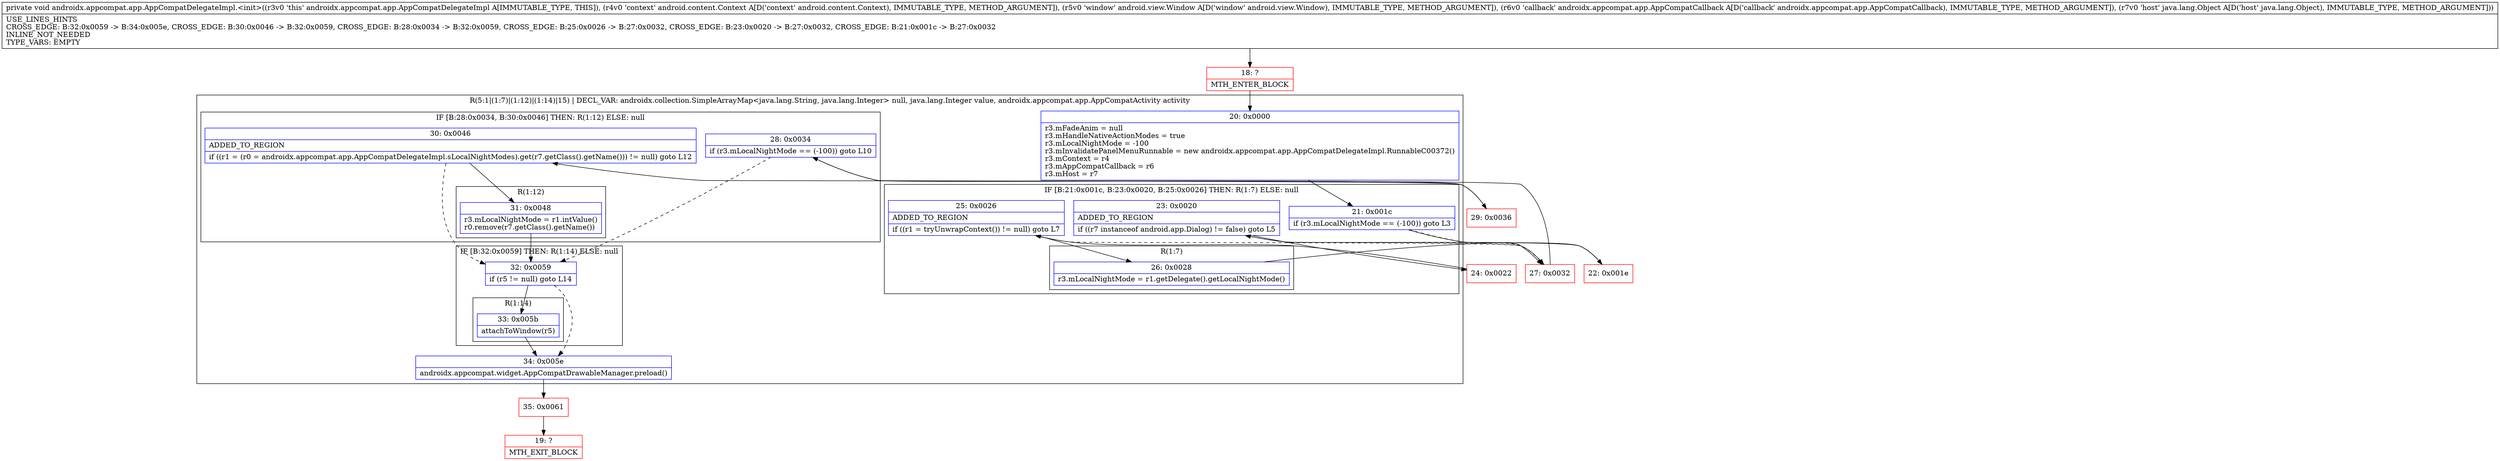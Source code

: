 digraph "CFG forandroidx.appcompat.app.AppCompatDelegateImpl.\<init\>(Landroid\/content\/Context;Landroid\/view\/Window;Landroidx\/appcompat\/app\/AppCompatCallback;Ljava\/lang\/Object;)V" {
subgraph cluster_Region_574868730 {
label = "R(5:1|(1:7)|(1:12)|(1:14)|15) | DECL_VAR: androidx.collection.SimpleArrayMap\<java.lang.String, java.lang.Integer\> null, java.lang.Integer value, androidx.appcompat.app.AppCompatActivity activity\l";
node [shape=record,color=blue];
Node_20 [shape=record,label="{20\:\ 0x0000|r3.mFadeAnim = null\lr3.mHandleNativeActionModes = true\lr3.mLocalNightMode = \-100\lr3.mInvalidatePanelMenuRunnable = new androidx.appcompat.app.AppCompatDelegateImpl.RunnableC00372()\lr3.mContext = r4\lr3.mAppCompatCallback = r6\lr3.mHost = r7\l}"];
subgraph cluster_IfRegion_810986483 {
label = "IF [B:21:0x001c, B:23:0x0020, B:25:0x0026] THEN: R(1:7) ELSE: null";
node [shape=record,color=blue];
Node_21 [shape=record,label="{21\:\ 0x001c|if (r3.mLocalNightMode == (\-100)) goto L3\l}"];
Node_23 [shape=record,label="{23\:\ 0x0020|ADDED_TO_REGION\l|if ((r7 instanceof android.app.Dialog) != false) goto L5\l}"];
Node_25 [shape=record,label="{25\:\ 0x0026|ADDED_TO_REGION\l|if ((r1 = tryUnwrapContext()) != null) goto L7\l}"];
subgraph cluster_Region_1629083793 {
label = "R(1:7)";
node [shape=record,color=blue];
Node_26 [shape=record,label="{26\:\ 0x0028|r3.mLocalNightMode = r1.getDelegate().getLocalNightMode()\l}"];
}
}
subgraph cluster_IfRegion_354139828 {
label = "IF [B:28:0x0034, B:30:0x0046] THEN: R(1:12) ELSE: null";
node [shape=record,color=blue];
Node_28 [shape=record,label="{28\:\ 0x0034|if (r3.mLocalNightMode == (\-100)) goto L10\l}"];
Node_30 [shape=record,label="{30\:\ 0x0046|ADDED_TO_REGION\l|if ((r1 = (r0 = androidx.appcompat.app.AppCompatDelegateImpl.sLocalNightModes).get(r7.getClass().getName())) != null) goto L12\l}"];
subgraph cluster_Region_688096497 {
label = "R(1:12)";
node [shape=record,color=blue];
Node_31 [shape=record,label="{31\:\ 0x0048|r3.mLocalNightMode = r1.intValue()\lr0.remove(r7.getClass().getName())\l}"];
}
}
subgraph cluster_IfRegion_739228433 {
label = "IF [B:32:0x0059] THEN: R(1:14) ELSE: null";
node [shape=record,color=blue];
Node_32 [shape=record,label="{32\:\ 0x0059|if (r5 != null) goto L14\l}"];
subgraph cluster_Region_66925393 {
label = "R(1:14)";
node [shape=record,color=blue];
Node_33 [shape=record,label="{33\:\ 0x005b|attachToWindow(r5)\l}"];
}
}
Node_34 [shape=record,label="{34\:\ 0x005e|androidx.appcompat.widget.AppCompatDrawableManager.preload()\l}"];
}
Node_18 [shape=record,color=red,label="{18\:\ ?|MTH_ENTER_BLOCK\l}"];
Node_22 [shape=record,color=red,label="{22\:\ 0x001e}"];
Node_24 [shape=record,color=red,label="{24\:\ 0x0022}"];
Node_27 [shape=record,color=red,label="{27\:\ 0x0032}"];
Node_29 [shape=record,color=red,label="{29\:\ 0x0036}"];
Node_35 [shape=record,color=red,label="{35\:\ 0x0061}"];
Node_19 [shape=record,color=red,label="{19\:\ ?|MTH_EXIT_BLOCK\l}"];
MethodNode[shape=record,label="{private void androidx.appcompat.app.AppCompatDelegateImpl.\<init\>((r3v0 'this' androidx.appcompat.app.AppCompatDelegateImpl A[IMMUTABLE_TYPE, THIS]), (r4v0 'context' android.content.Context A[D('context' android.content.Context), IMMUTABLE_TYPE, METHOD_ARGUMENT]), (r5v0 'window' android.view.Window A[D('window' android.view.Window), IMMUTABLE_TYPE, METHOD_ARGUMENT]), (r6v0 'callback' androidx.appcompat.app.AppCompatCallback A[D('callback' androidx.appcompat.app.AppCompatCallback), IMMUTABLE_TYPE, METHOD_ARGUMENT]), (r7v0 'host' java.lang.Object A[D('host' java.lang.Object), IMMUTABLE_TYPE, METHOD_ARGUMENT]))  | USE_LINES_HINTS\lCROSS_EDGE: B:32:0x0059 \-\> B:34:0x005e, CROSS_EDGE: B:30:0x0046 \-\> B:32:0x0059, CROSS_EDGE: B:28:0x0034 \-\> B:32:0x0059, CROSS_EDGE: B:25:0x0026 \-\> B:27:0x0032, CROSS_EDGE: B:23:0x0020 \-\> B:27:0x0032, CROSS_EDGE: B:21:0x001c \-\> B:27:0x0032\lINLINE_NOT_NEEDED\lTYPE_VARS: EMPTY\l}"];
MethodNode -> Node_18;Node_20 -> Node_21;
Node_21 -> Node_22;
Node_21 -> Node_27[style=dashed];
Node_23 -> Node_24;
Node_23 -> Node_27[style=dashed];
Node_25 -> Node_26;
Node_25 -> Node_27[style=dashed];
Node_26 -> Node_27;
Node_28 -> Node_29;
Node_28 -> Node_32[style=dashed];
Node_30 -> Node_31;
Node_30 -> Node_32[style=dashed];
Node_31 -> Node_32;
Node_32 -> Node_33;
Node_32 -> Node_34[style=dashed];
Node_33 -> Node_34;
Node_34 -> Node_35;
Node_18 -> Node_20;
Node_22 -> Node_23;
Node_24 -> Node_25;
Node_27 -> Node_28;
Node_29 -> Node_30;
Node_35 -> Node_19;
}

